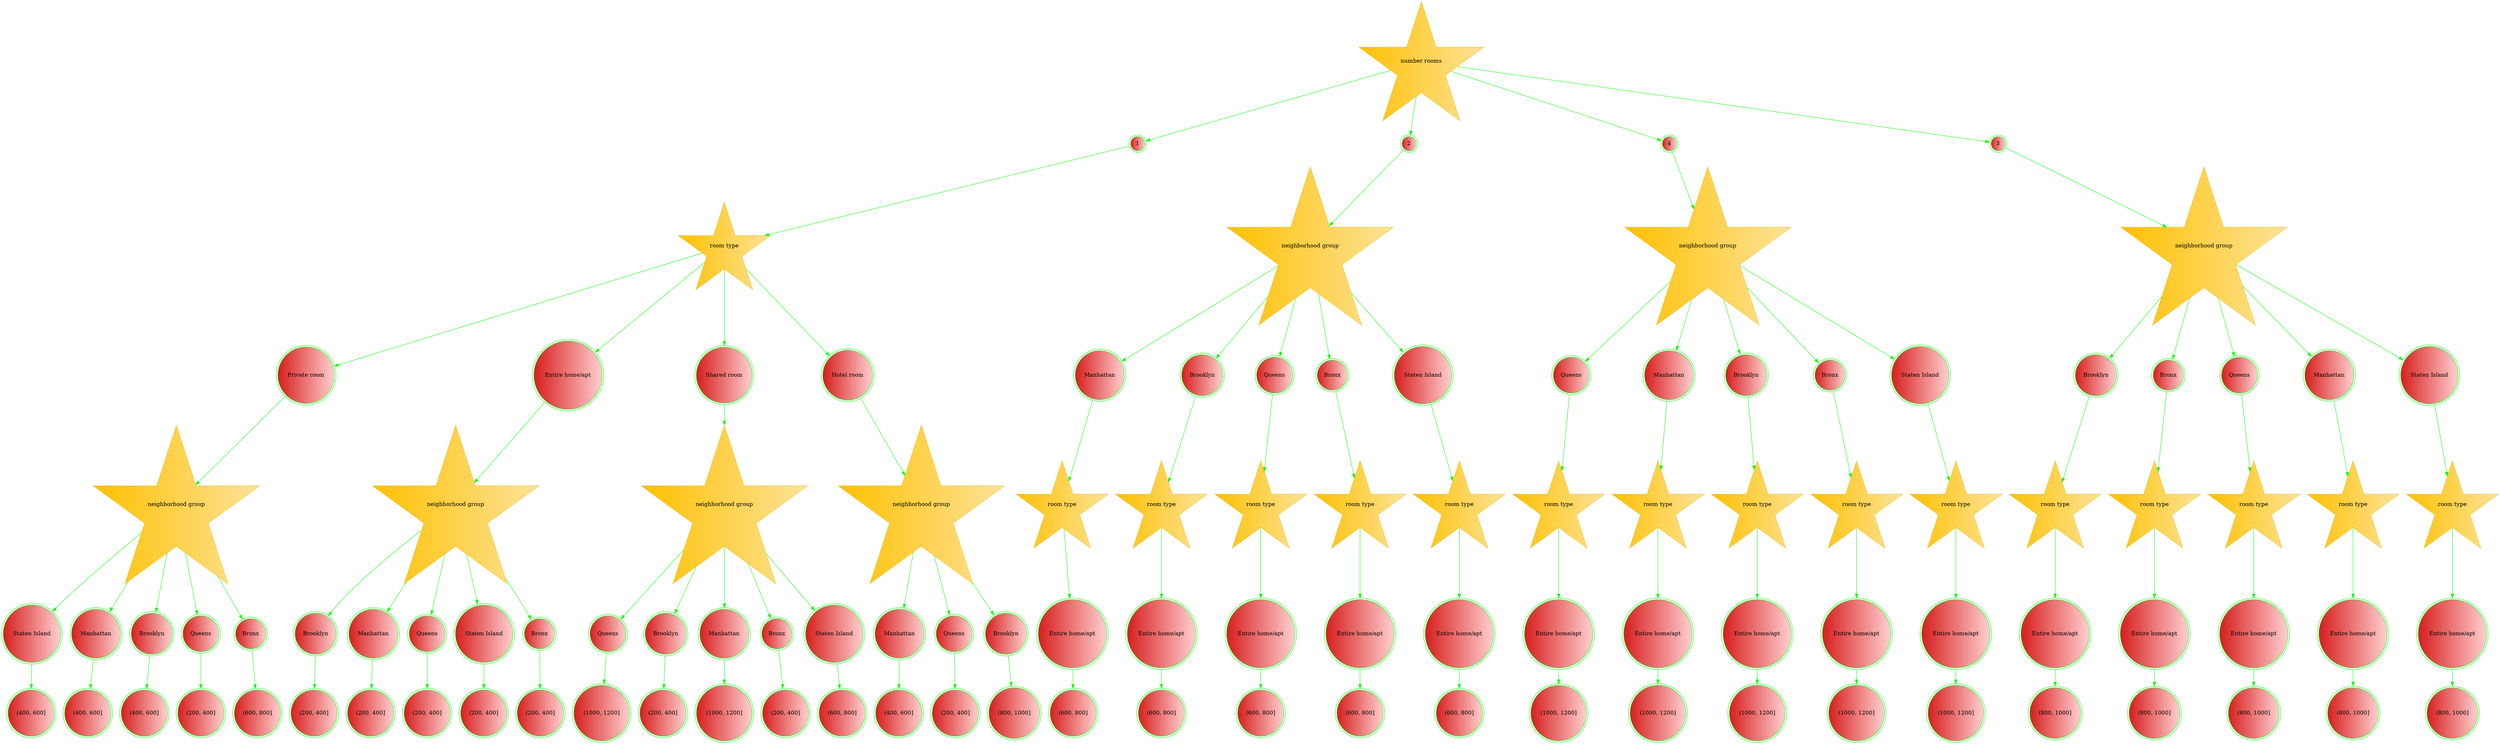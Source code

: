 // Decision Tree
digraph {
	node [color=green fillcolor="#d71e1e:#ffcfcf" shape=doublecircle style=filled]
	edge [color=green]
	root [label="number rooms" color="#f1c232" fillcolor="#ffc000:#fce398" shape=star style=filled]
	0.18019751003683115 [label=1]
	root -> 0.18019751003683115
	0.34286736898132664 [label="room type"]
	0.18019751003683115 -> 0.34286736898132664
	0.5360697513655415 [label=2]
	root -> 0.5360697513655415
	0.9400695527687766 [label="neighborhood group"]
	0.5360697513655415 -> 0.9400695527687766
	0.37407591347765834 [label=4]
	root -> 0.37407591347765834
	0.7365849386022587 [label="neighborhood group"]
	0.37407591347765834 -> 0.7365849386022587
	0.030875389048020896 [label=3]
	root -> 0.030875389048020896
	0.82949866819647 [label="neighborhood group"]
	0.030875389048020896 -> 0.82949866819647
	0.34286736898132664 [label="room type" color="#f1c232" fillcolor="#ffc000:#fce398" shape=star style=filled]
	0.2130029406480275 [label="Private room"]
	0.34286736898132664 -> 0.2130029406480275
	0.030565512883839907 [label="neighborhood group"]
	0.2130029406480275 -> 0.030565512883839907
	0.10160266974738152 [label="Entire home/apt"]
	0.34286736898132664 -> 0.10160266974738152
	0.48274002627476365 [label="neighborhood group"]
	0.10160266974738152 -> 0.48274002627476365
	0.14811991113203926 [label="Shared room"]
	0.34286736898132664 -> 0.14811991113203926
	0.7776884183163543 [label="neighborhood group"]
	0.14811991113203926 -> 0.7776884183163543
	0.458957282431916 [label="Hotel room"]
	0.34286736898132664 -> 0.458957282431916
	0.6541440743437418 [label="neighborhood group"]
	0.458957282431916 -> 0.6541440743437418
	0.9400695527687766 [label="neighborhood group" color="#f1c232" fillcolor="#ffc000:#fce398" shape=star style=filled]
	0.09376983758982749 [label=Manhattan]
	0.9400695527687766 -> 0.09376983758982749
	0.5308170987831641 [label="room type"]
	0.09376983758982749 -> 0.5308170987831641
	0.6269916696689697 [label=Brooklyn]
	0.9400695527687766 -> 0.6269916696689697
	0.9676653377060261 [label="room type"]
	0.6269916696689697 -> 0.9676653377060261
	0.9195924295750905 [label=Queens]
	0.9400695527687766 -> 0.9195924295750905
	0.5567040752765435 [label="room type"]
	0.9195924295750905 -> 0.5567040752765435
	0.26841913937379014 [label=Bronx]
	0.9400695527687766 -> 0.26841913937379014
	0.9406883099549477 [label="room type"]
	0.26841913937379014 -> 0.9406883099549477
	0.8387689427767072 [label="Staten Island"]
	0.9400695527687766 -> 0.8387689427767072
	0.01739841554228727 [label="room type"]
	0.8387689427767072 -> 0.01739841554228727
	0.7365849386022587 [label="neighborhood group" color="#f1c232" fillcolor="#ffc000:#fce398" shape=star style=filled]
	0.13658314926118642 [label=Queens]
	0.7365849386022587 -> 0.13658314926118642
	0.3863261365168983 [label="room type"]
	0.13658314926118642 -> 0.3863261365168983
	0.4811400486231646 [label=Manhattan]
	0.7365849386022587 -> 0.4811400486231646
	0.37309083878702154 [label="room type"]
	0.4811400486231646 -> 0.37309083878702154
	0.9239777805109171 [label=Brooklyn]
	0.7365849386022587 -> 0.9239777805109171
	0.6266384973554423 [label="room type"]
	0.9239777805109171 -> 0.6266384973554423
	0.02401249157148644 [label=Bronx]
	0.7365849386022587 -> 0.02401249157148644
	0.1120670190449704 [label="room type"]
	0.02401249157148644 -> 0.1120670190449704
	0.9536568603396516 [label="Staten Island"]
	0.7365849386022587 -> 0.9536568603396516
	0.39321101280045423 [label="room type"]
	0.9536568603396516 -> 0.39321101280045423
	0.82949866819647 [label="neighborhood group" color="#f1c232" fillcolor="#ffc000:#fce398" shape=star style=filled]
	0.37314830905863516 [label=Brooklyn]
	0.82949866819647 -> 0.37314830905863516
	0.4387010845070335 [label="room type"]
	0.37314830905863516 -> 0.4387010845070335
	0.6770937596976138 [label=Bronx]
	0.82949866819647 -> 0.6770937596976138
	0.8354954868691069 [label="room type"]
	0.6770937596976138 -> 0.8354954868691069
	0.4559884986671481 [label=Queens]
	0.82949866819647 -> 0.4559884986671481
	0.6183817030420055 [label="room type"]
	0.4559884986671481 -> 0.6183817030420055
	0.7402830945976465 [label=Manhattan]
	0.82949866819647 -> 0.7402830945976465
	0.35012490959539744 [label="room type"]
	0.7402830945976465 -> 0.35012490959539744
	0.4165101501607471 [label="Staten Island"]
	0.82949866819647 -> 0.4165101501607471
	0.38609897396403503 [label="room type"]
	0.4165101501607471 -> 0.38609897396403503
	0.030565512883839907 [label="neighborhood group" color="#f1c232" fillcolor="#ffc000:#fce398" shape=star style=filled]
	0.3114599344989857 [label="Staten Island"]
	0.030565512883839907 -> 0.3114599344989857
	0.565812683095406 [label="(400, 600]"]
	0.3114599344989857 -> 0.565812683095406
	0.6970882396989434 [label=Manhattan]
	0.030565512883839907 -> 0.6970882396989434
	0.41276208179198215 [label="(400, 600]"]
	0.6970882396989434 -> 0.41276208179198215
	0.5928909638897819 [label=Brooklyn]
	0.030565512883839907 -> 0.5928909638897819
	0.9504599404408427 [label="(400, 600]"]
	0.5928909638897819 -> 0.9504599404408427
	0.7506905742217606 [label=Queens]
	0.030565512883839907 -> 0.7506905742217606
	0.15500935500676383 [label="(200, 400]"]
	0.7506905742217606 -> 0.15500935500676383
	0.4275042055148395 [label=Bronx]
	0.030565512883839907 -> 0.4275042055148395
	0.2837359105837487 [label="(600, 800]"]
	0.4275042055148395 -> 0.2837359105837487
	0.48274002627476365 [label="neighborhood group" color="#f1c232" fillcolor="#ffc000:#fce398" shape=star style=filled]
	0.021828705003038018 [label=Brooklyn]
	0.48274002627476365 -> 0.021828705003038018
	0.32941335919595105 [label="(200, 400]"]
	0.021828705003038018 -> 0.32941335919595105
	0.21894340583077332 [label=Manhattan]
	0.48274002627476365 -> 0.21894340583077332
	0.31580268308286696 [label="(200, 400]"]
	0.21894340583077332 -> 0.31580268308286696
	0.22673890588132106 [label=Queens]
	0.48274002627476365 -> 0.22673890588132106
	0.560938620939536 [label="(200, 400]"]
	0.22673890588132106 -> 0.560938620939536
	0.8248214826542777 [label="Staten Island"]
	0.48274002627476365 -> 0.8248214826542777
	0.7981047798087925 [label="(200, 400]"]
	0.8248214826542777 -> 0.7981047798087925
	0.4044837251134753 [label=Bronx]
	0.48274002627476365 -> 0.4044837251134753
	0.6710444683184882 [label="(200, 400]"]
	0.4044837251134753 -> 0.6710444683184882
	0.7776884183163543 [label="neighborhood group" color="#f1c232" fillcolor="#ffc000:#fce398" shape=star style=filled]
	0.8559761820404694 [label=Queens]
	0.7776884183163543 -> 0.8559761820404694
	0.9170906547399937 [label="(1000, 1200]"]
	0.8559761820404694 -> 0.9170906547399937
	0.07739538055719142 [label=Brooklyn]
	0.7776884183163543 -> 0.07739538055719142
	0.7663908086449533 [label="(200, 400]"]
	0.07739538055719142 -> 0.7663908086449533
	0.6775829849567772 [label=Manhattan]
	0.7776884183163543 -> 0.6775829849567772
	0.20802322895821923 [label="(1000, 1200]"]
	0.6775829849567772 -> 0.20802322895821923
	0.5489285359181418 [label=Bronx]
	0.7776884183163543 -> 0.5489285359181418
	0.4248483489425108 [label="(200, 400]"]
	0.5489285359181418 -> 0.4248483489425108
	0.8669829982958076 [label="Staten Island"]
	0.7776884183163543 -> 0.8669829982958076
	0.3249035111335309 [label="(600, 800]"]
	0.8669829982958076 -> 0.3249035111335309
	0.6541440743437418 [label="neighborhood group" color="#f1c232" fillcolor="#ffc000:#fce398" shape=star style=filled]
	0.5702793553762945 [label=Manhattan]
	0.6541440743437418 -> 0.5702793553762945
	0.23733597323819589 [label="(400, 600]"]
	0.5702793553762945 -> 0.23733597323819589
	0.1421452442411878 [label=Queens]
	0.6541440743437418 -> 0.1421452442411878
	0.5584496582231318 [label="(200, 400]"]
	0.1421452442411878 -> 0.5584496582231318
	0.25655018954326725 [label=Brooklyn]
	0.6541440743437418 -> 0.25655018954326725
	0.11021637176156018 [label="(800, 1000]"]
	0.25655018954326725 -> 0.11021637176156018
	0.5308170987831641 [label="room type" color="#f1c232" fillcolor="#ffc000:#fce398" shape=star style=filled]
	0.7242835093541571 [label="Entire home/apt"]
	0.5308170987831641 -> 0.7242835093541571
	0.5912630268702966 [label="(600, 800]"]
	0.7242835093541571 -> 0.5912630268702966
	0.9676653377060261 [label="room type" color="#f1c232" fillcolor="#ffc000:#fce398" shape=star style=filled]
	0.7768032590219707 [label="Entire home/apt"]
	0.9676653377060261 -> 0.7768032590219707
	0.65956853998378 [label="(600, 800]"]
	0.7768032590219707 -> 0.65956853998378
	0.5567040752765435 [label="room type" color="#f1c232" fillcolor="#ffc000:#fce398" shape=star style=filled]
	0.8940770585511365 [label="Entire home/apt"]
	0.5567040752765435 -> 0.8940770585511365
	0.0010947692786498209 [label="(600, 800]"]
	0.8940770585511365 -> 0.0010947692786498209
	0.9406883099549477 [label="room type" color="#f1c232" fillcolor="#ffc000:#fce398" shape=star style=filled]
	0.8060467910640429 [label="Entire home/apt"]
	0.9406883099549477 -> 0.8060467910640429
	0.06103093518244329 [label="(600, 800]"]
	0.8060467910640429 -> 0.06103093518244329
	0.01739841554228727 [label="room type" color="#f1c232" fillcolor="#ffc000:#fce398" shape=star style=filled]
	0.3380024274369151 [label="Entire home/apt"]
	0.01739841554228727 -> 0.3380024274369151
	0.7345684222430526 [label="(600, 800]"]
	0.3380024274369151 -> 0.7345684222430526
	0.3863261365168983 [label="room type" color="#f1c232" fillcolor="#ffc000:#fce398" shape=star style=filled]
	0.167455110753442 [label="Entire home/apt"]
	0.3863261365168983 -> 0.167455110753442
	0.9918706922871017 [label="(1000, 1200]"]
	0.167455110753442 -> 0.9918706922871017
	0.37309083878702154 [label="room type" color="#f1c232" fillcolor="#ffc000:#fce398" shape=star style=filled]
	0.7156464434959645 [label="Entire home/apt"]
	0.37309083878702154 -> 0.7156464434959645
	0.01462246087824437 [label="(1000, 1200]"]
	0.7156464434959645 -> 0.01462246087824437
	0.6266384973554423 [label="room type" color="#f1c232" fillcolor="#ffc000:#fce398" shape=star style=filled]
	0.3329024867108811 [label="Entire home/apt"]
	0.6266384973554423 -> 0.3329024867108811
	0.0816448475663617 [label="(1000, 1200]"]
	0.3329024867108811 -> 0.0816448475663617
	0.1120670190449704 [label="room type" color="#f1c232" fillcolor="#ffc000:#fce398" shape=star style=filled]
	0.03604694026695998 [label="Entire home/apt"]
	0.1120670190449704 -> 0.03604694026695998
	0.01369547509318192 [label="(1000, 1200]"]
	0.03604694026695998 -> 0.01369547509318192
	0.39321101280045423 [label="room type" color="#f1c232" fillcolor="#ffc000:#fce398" shape=star style=filled]
	0.3818400076453813 [label="Entire home/apt"]
	0.39321101280045423 -> 0.3818400076453813
	0.1538975897146856 [label="(1000, 1200]"]
	0.3818400076453813 -> 0.1538975897146856
	0.4387010845070335 [label="room type" color="#f1c232" fillcolor="#ffc000:#fce398" shape=star style=filled]
	0.459465540951407 [label="Entire home/apt"]
	0.4387010845070335 -> 0.459465540951407
	0.22294541640566012 [label="(800, 1000]"]
	0.459465540951407 -> 0.22294541640566012
	0.8354954868691069 [label="room type" color="#f1c232" fillcolor="#ffc000:#fce398" shape=star style=filled]
	0.8395890967035837 [label="Entire home/apt"]
	0.8354954868691069 -> 0.8395890967035837
	0.2654855347708256 [label="(800, 1000]"]
	0.8395890967035837 -> 0.2654855347708256
	0.6183817030420055 [label="room type" color="#f1c232" fillcolor="#ffc000:#fce398" shape=star style=filled]
	0.2907538982855068 [label="Entire home/apt"]
	0.6183817030420055 -> 0.2907538982855068
	0.9339813233777902 [label="(800, 1000]"]
	0.2907538982855068 -> 0.9339813233777902
	0.35012490959539744 [label="room type" color="#f1c232" fillcolor="#ffc000:#fce398" shape=star style=filled]
	0.6839464853878832 [label="Entire home/apt"]
	0.35012490959539744 -> 0.6839464853878832
	0.504785119371792 [label="(800, 1000]"]
	0.6839464853878832 -> 0.504785119371792
	0.38609897396403503 [label="room type" color="#f1c232" fillcolor="#ffc000:#fce398" shape=star style=filled]
	0.402292859289771 [label="Entire home/apt"]
	0.38609897396403503 -> 0.402292859289771
	0.6847351019240301 [label="(800, 1000]"]
	0.402292859289771 -> 0.6847351019240301
}
